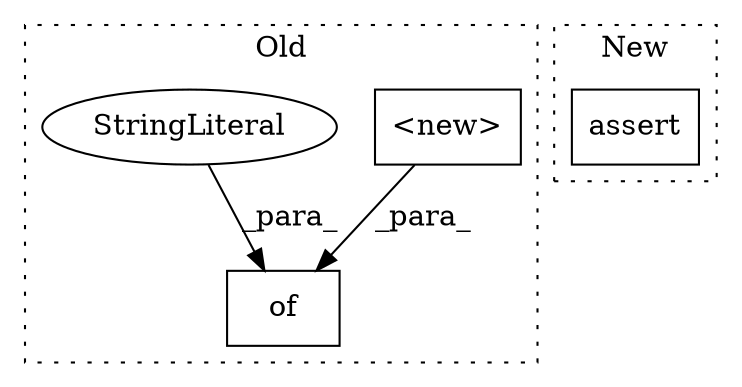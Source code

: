 digraph G {
subgraph cluster0 {
1 [label="<new>" a="14" s="1325" l="23" shape="box"];
3 [label="of" a="32" s="1313,1462" l="3,1" shape="box"];
4 [label="StringLiteral" a="45" s="1395" l="8" shape="ellipse"];
label = "Old";
style="dotted";
}
subgraph cluster1 {
2 [label="assert" a="6" s="1385" l="7" shape="box"];
label = "New";
style="dotted";
}
1 -> 3 [label="_para_"];
4 -> 3 [label="_para_"];
}